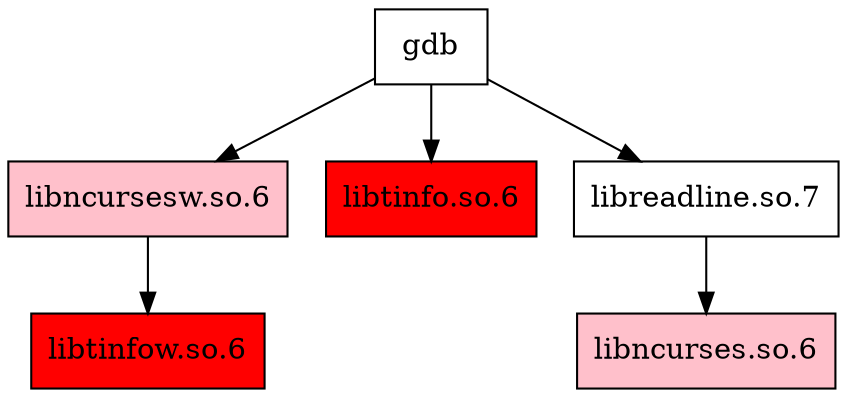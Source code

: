 digraph {
  node [shape=record]

   "libncurses.so.6" [style="filled" fillcolor="pink"]
   "libncursesw.so.6" [style="filled" fillcolor="pink"]
   "libtinfo.so.6" [style="filled" fillcolor="red"]
   "libtinfow.so.6" [style="filled" fillcolor="red"]

  "gdb" -> "libtinfo.so.6"
  "gdb" -> "libreadline.so.7"
  "gdb" -> "libncursesw.so.6"

  "libreadline.so.7" -> "libncurses.so.6"
  "libncursesw.so.6" -> "libtinfow.so.6"
}

